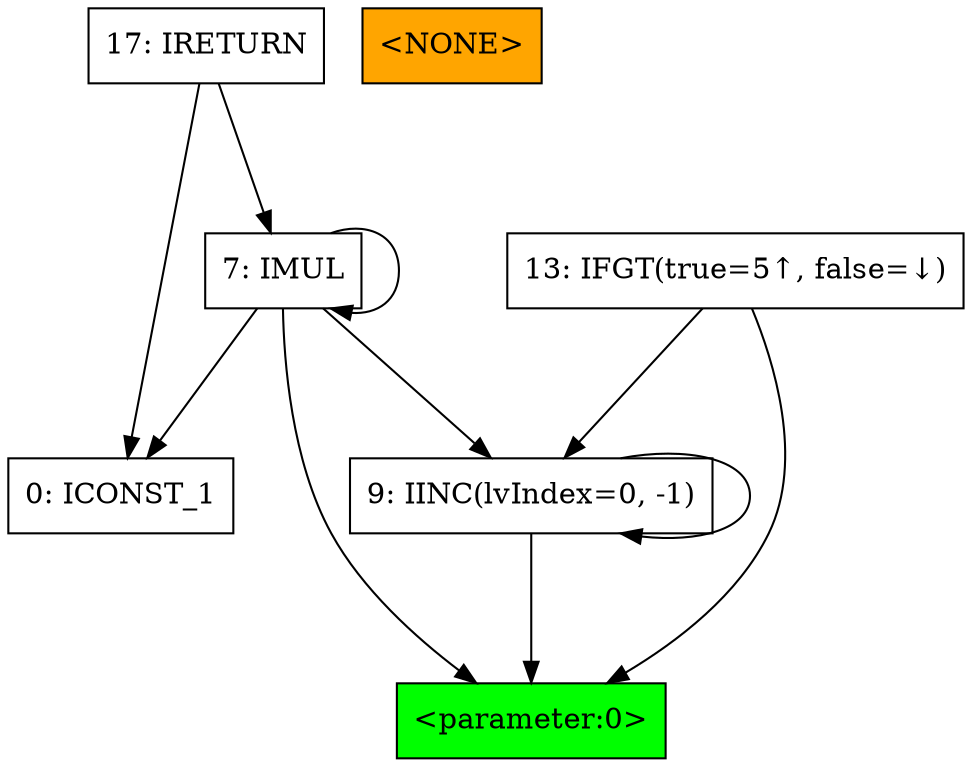 digraph G {
	dir=forward;
	ranksep=1.0;
	0["shape"="box","style"="filled","fillcolor"="white","label"="0: ICONST_1"];
	-1["shape"="box","style"="filled","fillcolor"="green","label"="<parameter:0>"];
	9["shape"="box","style"="filled","fillcolor"="white","label"="9: IINC(lvIndex=0, -1)"];
	9 -> 9 [dir=forward];
	9 -> -1 [dir=forward];
	13["shape"="box","label"="13: IFGT(true=5↑, false=↓)"];
	13 -> 9 [dir=forward];
	13 -> -1 [dir=forward];
	17["shape"="box","label"="17: IRETURN"];
	17 -> 7 [dir=forward];
	17 -> 0 [dir=forward];
	7["shape"="box","style"="filled","fillcolor"="white","label"="7: IMUL"];
	7 -> 9 [dir=forward];
	7 -> -1 [dir=forward];
	7 -> 7 [dir=forward];
	7 -> 0 [dir=forward];
	-2147483648["shape"="box","style"="filled","fillcolor"="orange","label"="<NONE>"];
}